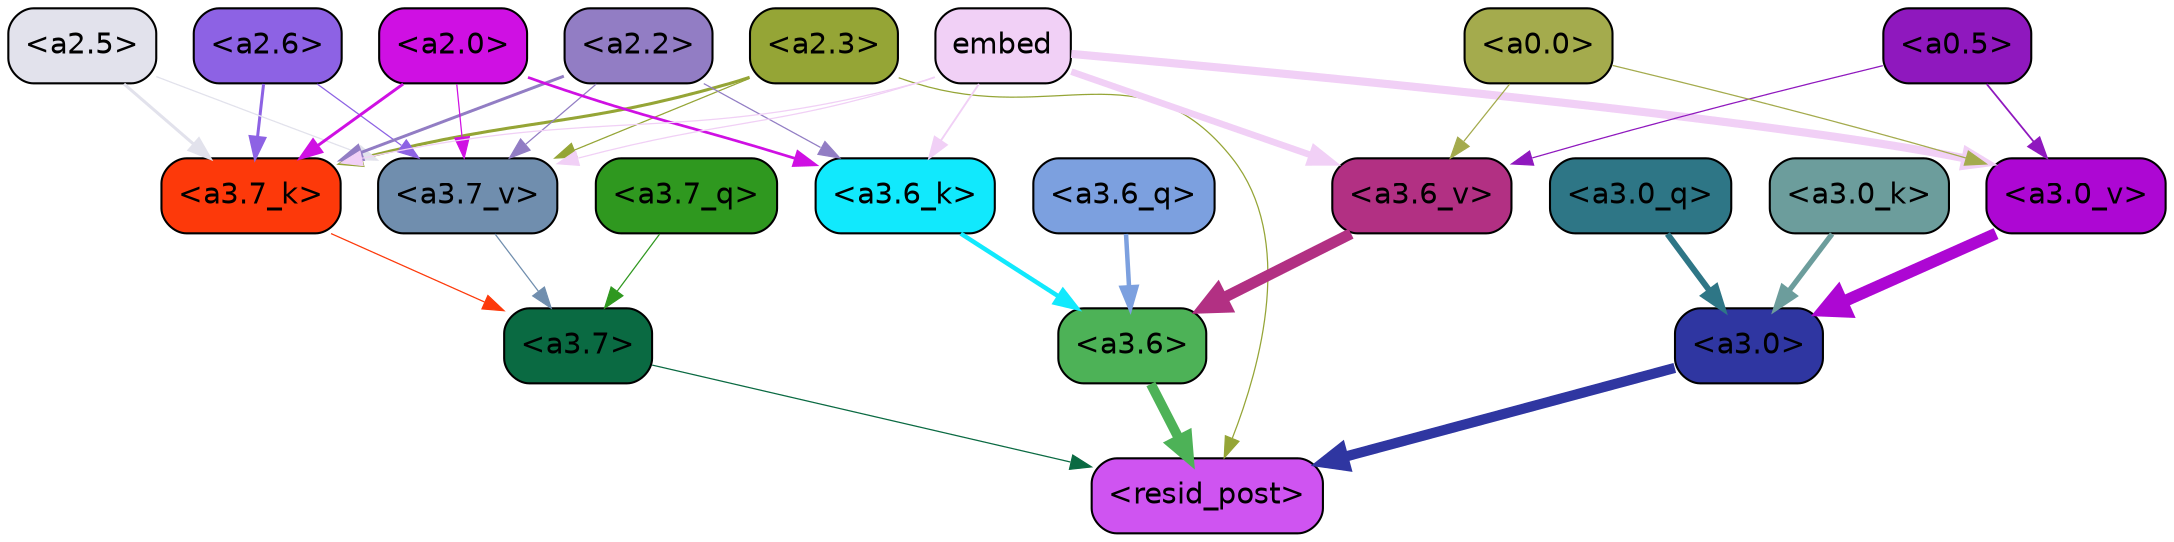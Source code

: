 strict digraph "" {
	graph [bgcolor=transparent,
		layout=dot,
		overlap=false,
		splines=true
	];
	"<a3.7>"	[color=black,
		fillcolor="#0a6a42",
		fontname=Helvetica,
		shape=box,
		style="filled, rounded"];
	"<resid_post>"	[color=black,
		fillcolor="#cf54f1",
		fontname=Helvetica,
		shape=box,
		style="filled, rounded"];
	"<a3.7>" -> "<resid_post>"	[color="#0a6a42",
		penwidth=0.6];
	"<a3.6>"	[color=black,
		fillcolor="#4db257",
		fontname=Helvetica,
		shape=box,
		style="filled, rounded"];
	"<a3.6>" -> "<resid_post>"	[color="#4db257",
		penwidth=4.746312499046326];
	"<a3.0>"	[color=black,
		fillcolor="#2f36a1",
		fontname=Helvetica,
		shape=box,
		style="filled, rounded"];
	"<a3.0>" -> "<resid_post>"	[color="#2f36a1",
		penwidth=4.896343111991882];
	"<a2.3>"	[color=black,
		fillcolor="#95a536",
		fontname=Helvetica,
		shape=box,
		style="filled, rounded"];
	"<a2.3>" -> "<resid_post>"	[color="#95a536",
		penwidth=0.6];
	"<a3.7_k>"	[color=black,
		fillcolor="#fd390a",
		fontname=Helvetica,
		shape=box,
		style="filled, rounded"];
	"<a2.3>" -> "<a3.7_k>"	[color="#95a536",
		penwidth=1.467104621231556];
	"<a3.7_v>"	[color=black,
		fillcolor="#708eae",
		fontname=Helvetica,
		shape=box,
		style="filled, rounded"];
	"<a2.3>" -> "<a3.7_v>"	[color="#95a536",
		penwidth=0.6];
	"<a3.7_q>"	[color=black,
		fillcolor="#2f981f",
		fontname=Helvetica,
		shape=box,
		style="filled, rounded"];
	"<a3.7_q>" -> "<a3.7>"	[color="#2f981f",
		penwidth=0.6];
	"<a3.6_q>"	[color=black,
		fillcolor="#7ca0df",
		fontname=Helvetica,
		shape=box,
		style="filled, rounded"];
	"<a3.6_q>" -> "<a3.6>"	[color="#7ca0df",
		penwidth=2.160832464694977];
	"<a3.0_q>"	[color=black,
		fillcolor="#2e7686",
		fontname=Helvetica,
		shape=box,
		style="filled, rounded"];
	"<a3.0_q>" -> "<a3.0>"	[color="#2e7686",
		penwidth=2.870753765106201];
	"<a3.7_k>" -> "<a3.7>"	[color="#fd390a",
		penwidth=0.6];
	"<a3.6_k>"	[color=black,
		fillcolor="#11e9fd",
		fontname=Helvetica,
		shape=box,
		style="filled, rounded"];
	"<a3.6_k>" -> "<a3.6>"	[color="#11e9fd",
		penwidth=2.13908451795578];
	"<a3.0_k>"	[color=black,
		fillcolor="#6c9d9c",
		fontname=Helvetica,
		shape=box,
		style="filled, rounded"];
	"<a3.0_k>" -> "<a3.0>"	[color="#6c9d9c",
		penwidth=2.520303964614868];
	"<a3.7_v>" -> "<a3.7>"	[color="#708eae",
		penwidth=0.6];
	"<a3.6_v>"	[color=black,
		fillcolor="#b23083",
		fontname=Helvetica,
		shape=box,
		style="filled, rounded"];
	"<a3.6_v>" -> "<a3.6>"	[color="#b23083",
		penwidth=5.297133803367615];
	"<a3.0_v>"	[color=black,
		fillcolor="#ad07d3",
		fontname=Helvetica,
		shape=box,
		style="filled, rounded"];
	"<a3.0_v>" -> "<a3.0>"	[color="#ad07d3",
		penwidth=5.680712580680847];
	"<a2.6>"	[color=black,
		fillcolor="#8d62e4",
		fontname=Helvetica,
		shape=box,
		style="filled, rounded"];
	"<a2.6>" -> "<a3.7_k>"	[color="#8d62e4",
		penwidth=1.4453159049153328];
	"<a2.6>" -> "<a3.7_v>"	[color="#8d62e4",
		penwidth=0.6];
	"<a2.5>"	[color=black,
		fillcolor="#e2e2ec",
		fontname=Helvetica,
		shape=box,
		style="filled, rounded"];
	"<a2.5>" -> "<a3.7_k>"	[color="#e2e2ec",
		penwidth=1.4526091292500496];
	"<a2.5>" -> "<a3.7_v>"	[color="#e2e2ec",
		penwidth=0.6];
	"<a2.2>"	[color=black,
		fillcolor="#927dc4",
		fontname=Helvetica,
		shape=box,
		style="filled, rounded"];
	"<a2.2>" -> "<a3.7_k>"	[color="#927dc4",
		penwidth=1.4310357049107552];
	"<a2.2>" -> "<a3.6_k>"	[color="#927dc4",
		penwidth=0.6];
	"<a2.2>" -> "<a3.7_v>"	[color="#927dc4",
		penwidth=0.6];
	"<a2.0>"	[color=black,
		fillcolor="#cf10e3",
		fontname=Helvetica,
		shape=box,
		style="filled, rounded"];
	"<a2.0>" -> "<a3.7_k>"	[color="#cf10e3",
		penwidth=1.4314699843525887];
	"<a2.0>" -> "<a3.6_k>"	[color="#cf10e3",
		penwidth=1.2950235605239868];
	"<a2.0>" -> "<a3.7_v>"	[color="#cf10e3",
		penwidth=0.6];
	embed	[color=black,
		fillcolor="#f1d0f6",
		fontname=Helvetica,
		shape=box,
		style="filled, rounded"];
	embed -> "<a3.7_k>"	[color="#f1d0f6",
		penwidth=0.6];
	embed -> "<a3.6_k>"	[color="#f1d0f6",
		penwidth=0.891706109046936];
	embed -> "<a3.7_v>"	[color="#f1d0f6",
		penwidth=0.6];
	embed -> "<a3.6_v>"	[color="#f1d0f6",
		penwidth=3.1766927242279053];
	embed -> "<a3.0_v>"	[color="#f1d0f6",
		penwidth=3.9005755856633186];
	"<a0.5>"	[color=black,
		fillcolor="#8f18be",
		fontname=Helvetica,
		shape=box,
		style="filled, rounded"];
	"<a0.5>" -> "<a3.6_v>"	[color="#8f18be",
		penwidth=0.6];
	"<a0.5>" -> "<a3.0_v>"	[color="#8f18be",
		penwidth=0.8493617177009583];
	"<a0.0>"	[color=black,
		fillcolor="#a4ab4d",
		fontname=Helvetica,
		shape=box,
		style="filled, rounded"];
	"<a0.0>" -> "<a3.6_v>"	[color="#a4ab4d",
		penwidth=0.6];
	"<a0.0>" -> "<a3.0_v>"	[color="#a4ab4d",
		penwidth=0.6];
}
